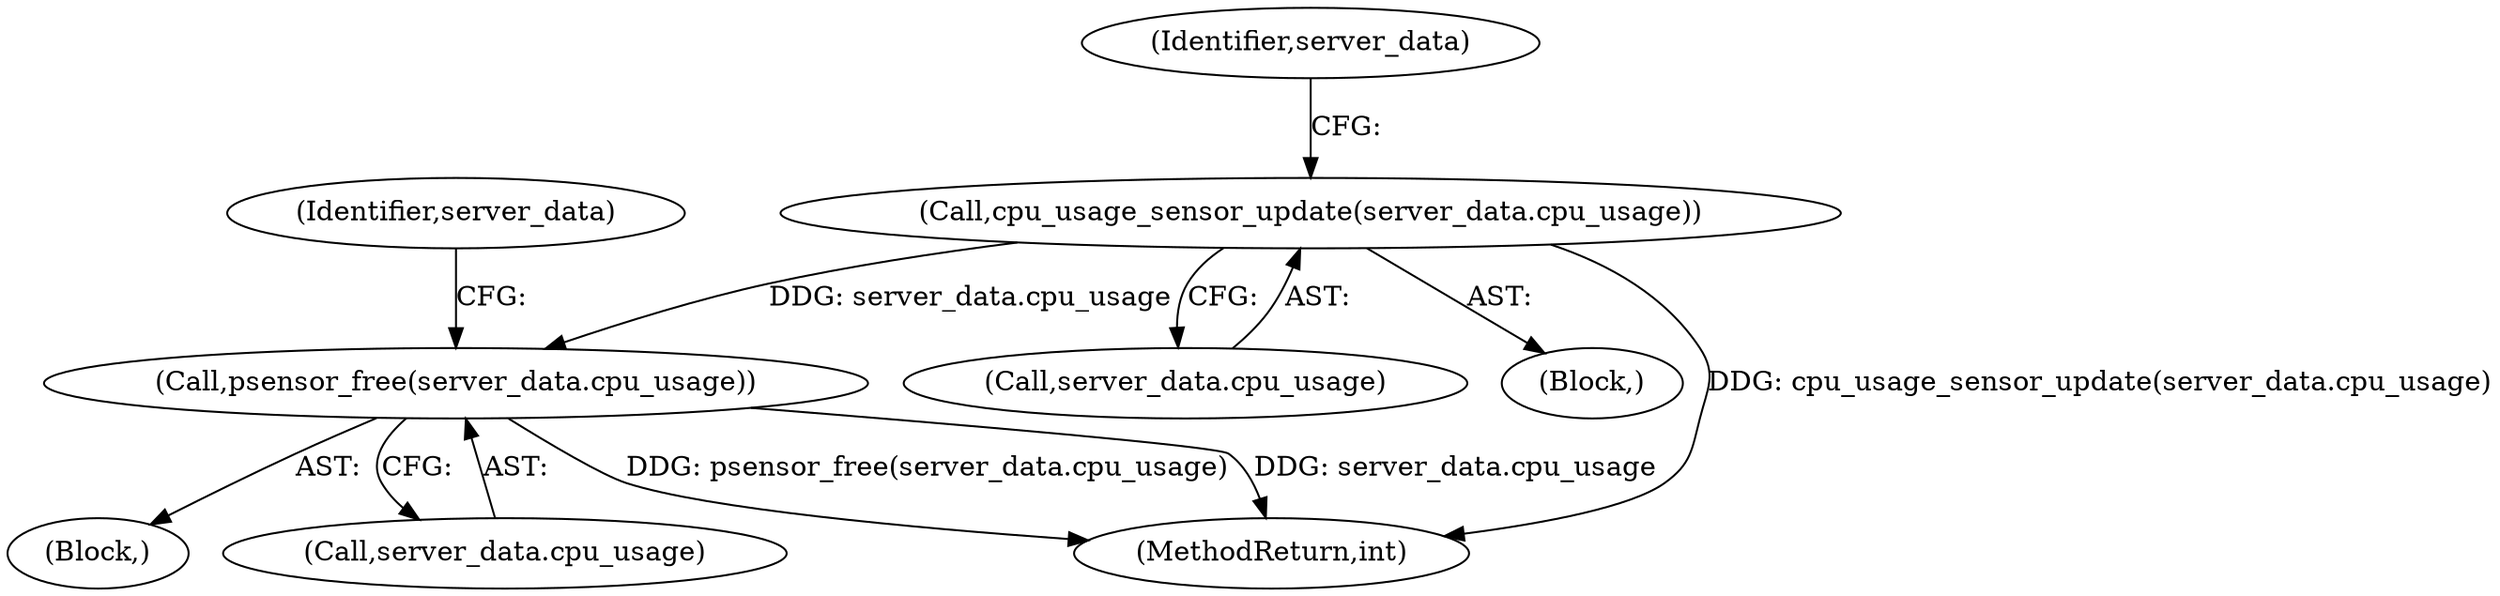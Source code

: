 digraph "0_wpitchoune_8b10426dcc0246c1712a99460dd470dcb1cc4d9c_0@API" {
"1000382" [label="(Call,cpu_usage_sensor_update(server_data.cpu_usage))"];
"1000414" [label="(Call,psensor_free(server_data.cpu_usage))"];
"1000383" [label="(Call,server_data.cpu_usage)"];
"1000373" [label="(Block,)"];
"1000388" [label="(Identifier,server_data)"];
"1000104" [label="(Block,)"];
"1000382" [label="(Call,cpu_usage_sensor_update(server_data.cpu_usage))"];
"1000420" [label="(Identifier,server_data)"];
"1000414" [label="(Call,psensor_free(server_data.cpu_usage))"];
"1000415" [label="(Call,server_data.cpu_usage)"];
"1000432" [label="(MethodReturn,int)"];
"1000382" -> "1000373"  [label="AST: "];
"1000382" -> "1000383"  [label="CFG: "];
"1000383" -> "1000382"  [label="AST: "];
"1000388" -> "1000382"  [label="CFG: "];
"1000382" -> "1000432"  [label="DDG: cpu_usage_sensor_update(server_data.cpu_usage)"];
"1000382" -> "1000414"  [label="DDG: server_data.cpu_usage"];
"1000414" -> "1000104"  [label="AST: "];
"1000414" -> "1000415"  [label="CFG: "];
"1000415" -> "1000414"  [label="AST: "];
"1000420" -> "1000414"  [label="CFG: "];
"1000414" -> "1000432"  [label="DDG: psensor_free(server_data.cpu_usage)"];
"1000414" -> "1000432"  [label="DDG: server_data.cpu_usage"];
}
